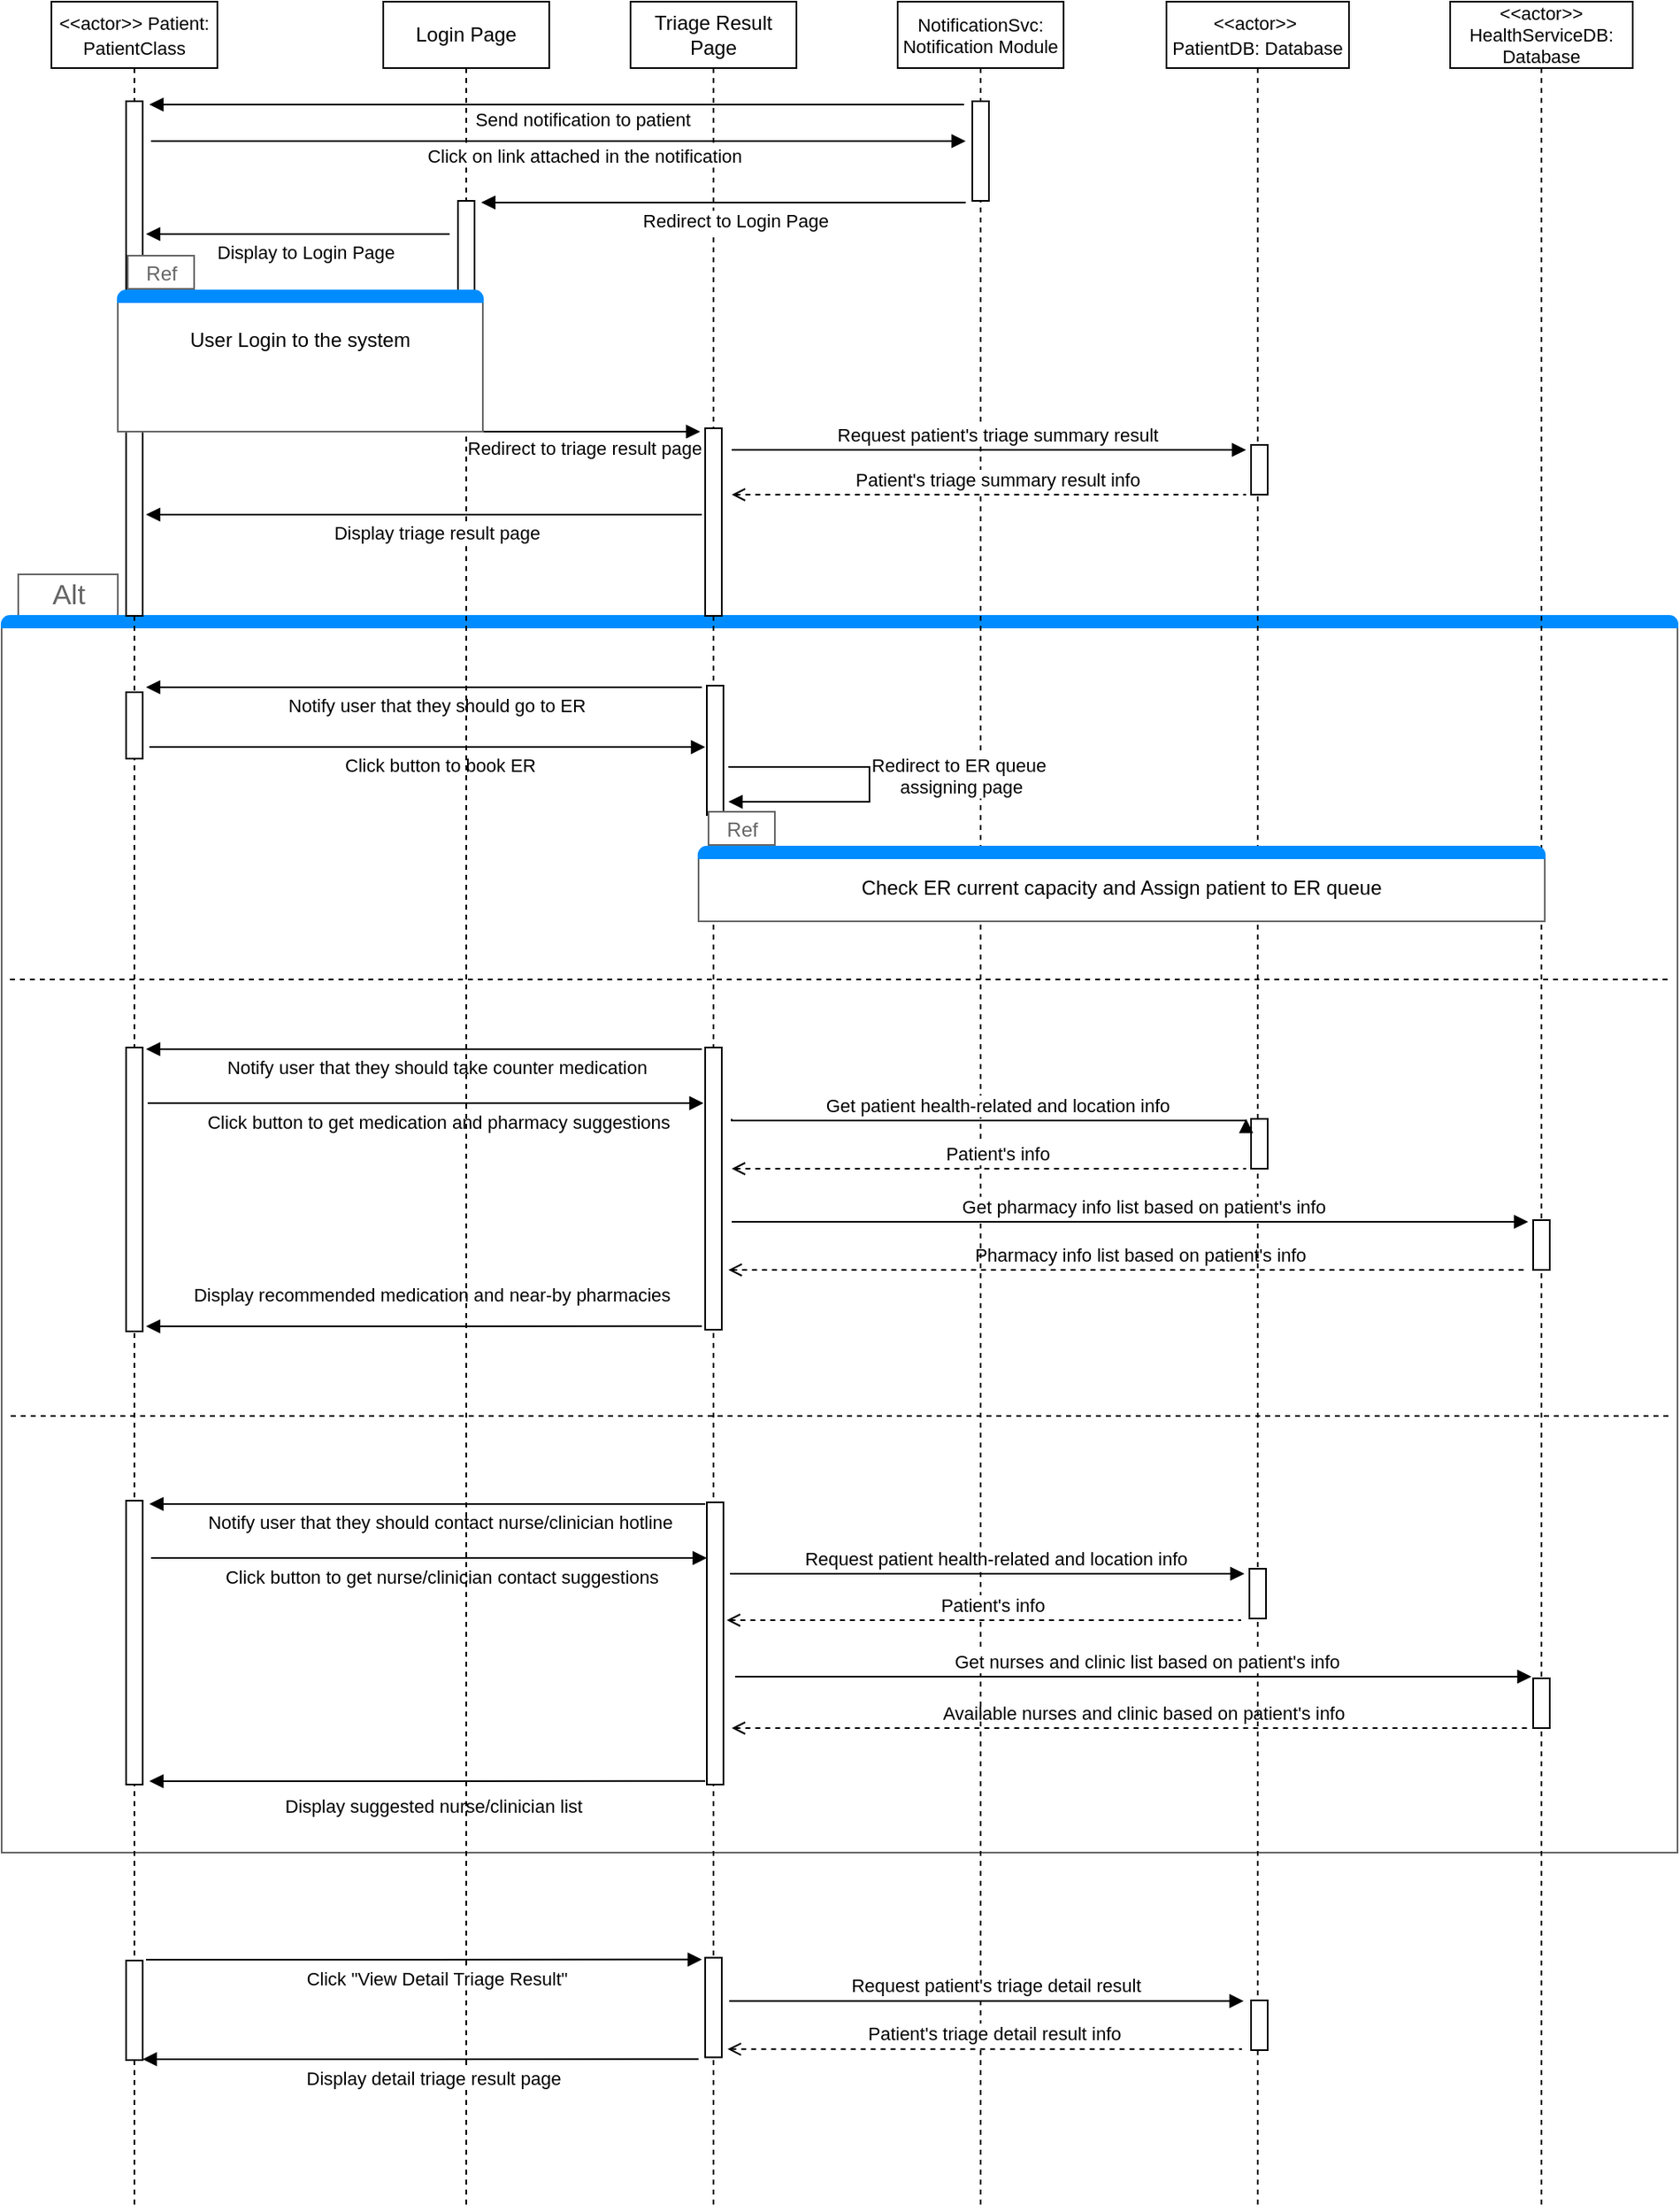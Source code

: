 <mxfile version="21.8.2" type="github">
  <diagram name="Page-1" id="2YBvvXClWsGukQMizWep">
    <mxGraphModel dx="1764" dy="929" grid="1" gridSize="10" guides="1" tooltips="1" connect="1" arrows="1" fold="1" page="1" pageScale="1" pageWidth="1100" pageHeight="850" math="0" shadow="0">
      <root>
        <mxCell id="0" />
        <mxCell id="1" parent="0" />
        <mxCell id="2QtAlBOzLZGLUuP-KgHX-35" value="" style="strokeWidth=1;shadow=0;dashed=0;align=center;html=1;shape=mxgraph.mockup.containers.marginRect2;rectMarginTop=32;strokeColor=#666666;gradientColor=none;whiteSpace=wrap;" vertex="1" parent="1">
          <mxGeometry x="10" y="615" width="1010" height="770" as="geometry" />
        </mxCell>
        <mxCell id="2QtAlBOzLZGLUuP-KgHX-36" value="Alt" style="strokeColor=inherit;fillColor=inherit;gradientColor=inherit;strokeWidth=1;shadow=0;dashed=0;align=center;html=1;shape=mxgraph.mockup.containers.rrect;rSize=0;fontSize=17;fontColor=#666666;gradientColor=none;" vertex="1" parent="2QtAlBOzLZGLUuP-KgHX-35">
          <mxGeometry width="60" height="25" relative="1" as="geometry">
            <mxPoint x="10" as="offset" />
          </mxGeometry>
        </mxCell>
        <mxCell id="2QtAlBOzLZGLUuP-KgHX-39" value="" style="strokeWidth=1;shadow=0;dashed=0;align=center;html=1;shape=mxgraph.mockup.containers.topButton;rSize=5;strokeColor=#008cff;fillColor=#008cff;gradientColor=none;resizeWidth=1;movable=0;deletable=1;" vertex="1" parent="2QtAlBOzLZGLUuP-KgHX-35">
          <mxGeometry width="1010.0" height="7" relative="1" as="geometry">
            <mxPoint y="25" as="offset" />
          </mxGeometry>
        </mxCell>
        <mxCell id="2QtAlBOzLZGLUuP-KgHX-52" value="Notify user that they should go to ER" style="html=1;verticalAlign=bottom;endArrow=block;edgeStyle=elbowEdgeStyle;elbow=vertical;curved=0;rounded=0;" edge="1" parent="2QtAlBOzLZGLUuP-KgHX-35">
          <mxGeometry x="-0.045" y="20" relative="1" as="geometry">
            <mxPoint x="422" y="67.97" as="sourcePoint" />
            <Array as="points" />
            <mxPoint x="87" y="67.97" as="targetPoint" />
            <mxPoint as="offset" />
          </mxGeometry>
        </mxCell>
        <mxCell id="2QtAlBOzLZGLUuP-KgHX-53" value="Click button to get medication and pharmacy suggestions" style="html=1;verticalAlign=bottom;endArrow=none;edgeStyle=elbowEdgeStyle;elbow=vertical;curved=0;rounded=0;startArrow=block;startFill=1;endFill=0;" edge="1" parent="2QtAlBOzLZGLUuP-KgHX-35">
          <mxGeometry x="-0.045" y="20" relative="1" as="geometry">
            <mxPoint x="423" y="318.543" as="sourcePoint" />
            <Array as="points" />
            <mxPoint x="88" y="318.543" as="targetPoint" />
            <mxPoint as="offset" />
          </mxGeometry>
        </mxCell>
        <mxCell id="2QtAlBOzLZGLUuP-KgHX-62" value="Notify user that they should take counter medication" style="html=1;verticalAlign=bottom;endArrow=block;edgeStyle=elbowEdgeStyle;elbow=vertical;curved=0;rounded=0;" edge="1" parent="2QtAlBOzLZGLUuP-KgHX-35">
          <mxGeometry x="-0.045" y="20" relative="1" as="geometry">
            <mxPoint x="422" y="285.998" as="sourcePoint" />
            <Array as="points" />
            <mxPoint x="87" y="285.998" as="targetPoint" />
            <mxPoint as="offset" />
          </mxGeometry>
        </mxCell>
        <mxCell id="2QtAlBOzLZGLUuP-KgHX-70" value="Pharmacy info list based on patient&#39;s info" style="html=1;verticalAlign=bottom;endArrow=none;edgeStyle=elbowEdgeStyle;elbow=horizontal;curved=0;rounded=0;startArrow=open;startFill=0;endFill=0;dashed=1;" edge="1" parent="2QtAlBOzLZGLUuP-KgHX-35">
          <mxGeometry x="0.032" relative="1" as="geometry">
            <mxPoint x="438" y="419.003" as="sourcePoint" />
            <Array as="points">
              <mxPoint x="523" y="420.308" />
            </Array>
            <mxPoint x="918" y="419.003" as="targetPoint" />
            <mxPoint as="offset" />
          </mxGeometry>
        </mxCell>
        <mxCell id="2QtAlBOzLZGLUuP-KgHX-73" value="Display recommended medication and near-by pharmacies" style="html=1;verticalAlign=bottom;endArrow=block;edgeStyle=elbowEdgeStyle;elbow=vertical;curved=0;rounded=0;" edge="1" parent="2QtAlBOzLZGLUuP-KgHX-35">
          <mxGeometry x="-0.033" y="-10" relative="1" as="geometry">
            <mxPoint x="422" y="452.914" as="sourcePoint" />
            <Array as="points" />
            <mxPoint x="87" y="452.914" as="targetPoint" />
            <mxPoint x="-1" as="offset" />
          </mxGeometry>
        </mxCell>
        <mxCell id="2QtAlBOzLZGLUuP-KgHX-76" value="Click button to book ER" style="html=1;verticalAlign=bottom;endArrow=none;edgeStyle=elbowEdgeStyle;elbow=vertical;curved=0;rounded=0;startArrow=block;startFill=1;endFill=0;" edge="1" parent="2QtAlBOzLZGLUuP-KgHX-35">
          <mxGeometry x="-0.045" y="20" relative="1" as="geometry">
            <mxPoint x="424" y="104.003" as="sourcePoint" />
            <Array as="points" />
            <mxPoint x="89" y="104.003" as="targetPoint" />
            <mxPoint as="offset" />
          </mxGeometry>
        </mxCell>
        <mxCell id="2QtAlBOzLZGLUuP-KgHX-78" value="" style="html=1;verticalAlign=bottom;endArrow=none;edgeStyle=elbowEdgeStyle;elbow=horizontal;curved=0;rounded=0;startArrow=none;startFill=0;endFill=0;dashed=1;" edge="1" parent="2QtAlBOzLZGLUuP-KgHX-35">
          <mxGeometry x="0.032" relative="1" as="geometry">
            <mxPoint x="5.5" y="507" as="sourcePoint" />
            <Array as="points">
              <mxPoint x="90.5" y="508" />
            </Array>
            <mxPoint x="1004.5" y="507" as="targetPoint" />
            <mxPoint as="offset" />
          </mxGeometry>
        </mxCell>
        <mxCell id="2QtAlBOzLZGLUuP-KgHX-86" value="Display suggested nurse/clinician list" style="html=1;verticalAlign=bottom;endArrow=block;edgeStyle=elbowEdgeStyle;elbow=vertical;curved=0;rounded=0;" edge="1" parent="2QtAlBOzLZGLUuP-KgHX-35">
          <mxGeometry x="-0.021" y="24" relative="1" as="geometry">
            <mxPoint x="424" y="726.914" as="sourcePoint" />
            <Array as="points" />
            <mxPoint x="89" y="726.914" as="targetPoint" />
            <mxPoint as="offset" />
          </mxGeometry>
        </mxCell>
        <mxCell id="2QtAlBOzLZGLUuP-KgHX-87" value="Click button to get nurse/clinician contact suggestions" style="html=1;verticalAlign=bottom;endArrow=none;edgeStyle=elbowEdgeStyle;elbow=vertical;curved=0;rounded=0;startArrow=block;startFill=1;endFill=0;" edge="1" parent="2QtAlBOzLZGLUuP-KgHX-35">
          <mxGeometry x="-0.045" y="20" relative="1" as="geometry">
            <mxPoint x="425" y="592.543" as="sourcePoint" />
            <Array as="points" />
            <mxPoint x="90" y="592.543" as="targetPoint" />
            <mxPoint as="offset" />
          </mxGeometry>
        </mxCell>
        <mxCell id="2QtAlBOzLZGLUuP-KgHX-88" value="Notify user that they should contact nurse/clinician hotline" style="html=1;verticalAlign=bottom;endArrow=block;edgeStyle=elbowEdgeStyle;elbow=vertical;curved=0;rounded=0;" edge="1" parent="2QtAlBOzLZGLUuP-KgHX-35">
          <mxGeometry x="-0.045" y="20" relative="1" as="geometry">
            <mxPoint x="424" y="559.998" as="sourcePoint" />
            <Array as="points" />
            <mxPoint x="89" y="559.998" as="targetPoint" />
            <mxPoint as="offset" />
          </mxGeometry>
        </mxCell>
        <mxCell id="2QtAlBOzLZGLUuP-KgHX-94" value="" style="html=1;points=[];perimeter=orthogonalPerimeter;outlineConnect=0;targetShapes=umlLifeline;portConstraint=eastwest;newEdgeStyle={&quot;edgeStyle&quot;:&quot;elbowEdgeStyle&quot;,&quot;elbow&quot;:&quot;vertical&quot;,&quot;curved&quot;:0,&quot;rounded&quot;:0};" vertex="1" parent="2QtAlBOzLZGLUuP-KgHX-35">
          <mxGeometry x="425" y="559" width="10" height="170" as="geometry" />
        </mxCell>
        <mxCell id="2QtAlBOzLZGLUuP-KgHX-91" value="Available nurses and clinic based on patient&#39;s info" style="html=1;verticalAlign=bottom;endArrow=none;edgeStyle=elbowEdgeStyle;elbow=horizontal;curved=0;rounded=0;startArrow=open;startFill=0;endFill=0;dashed=1;" edge="1" parent="2QtAlBOzLZGLUuP-KgHX-35">
          <mxGeometry x="0.032" relative="1" as="geometry">
            <mxPoint x="440" y="695.003" as="sourcePoint" />
            <Array as="points">
              <mxPoint x="525" y="696.308" />
            </Array>
            <mxPoint x="920" y="695.003" as="targetPoint" />
            <mxPoint as="offset" />
          </mxGeometry>
        </mxCell>
        <mxCell id="2QtAlBOzLZGLUuP-KgHX-4" value="&lt;div style=&quot;font-size: 11px;&quot;&gt;&lt;font style=&quot;font-size: 11px;&quot;&gt;&amp;lt;&amp;lt;actor&amp;gt;&amp;gt;&lt;/font&gt;&lt;/div&gt;&lt;div style=&quot;font-size: 11px;&quot;&gt;&lt;font style=&quot;font-size: 11px;&quot;&gt;HealthServiceDB: Database&lt;font style=&quot;font-size: 11px;&quot;&gt;&lt;br&gt;&lt;/font&gt;&lt;/font&gt;&lt;/div&gt;" style="shape=umlLifeline;perimeter=lifelinePerimeter;whiteSpace=wrap;html=1;container=0;dropTarget=0;collapsible=0;recursiveResize=0;outlineConnect=0;portConstraint=eastwest;newEdgeStyle={&quot;edgeStyle&quot;:&quot;elbowEdgeStyle&quot;,&quot;elbow&quot;:&quot;vertical&quot;,&quot;curved&quot;:0,&quot;rounded&quot;:0};" vertex="1" parent="1">
          <mxGeometry x="883" y="270" width="110" height="1330" as="geometry" />
        </mxCell>
        <mxCell id="2QtAlBOzLZGLUuP-KgHX-71" value="" style="html=1;points=[];perimeter=orthogonalPerimeter;outlineConnect=0;targetShapes=umlLifeline;portConstraint=eastwest;newEdgeStyle={&quot;edgeStyle&quot;:&quot;elbowEdgeStyle&quot;,&quot;elbow&quot;:&quot;vertical&quot;,&quot;curved&quot;:0,&quot;rounded&quot;:0};" vertex="1" parent="2QtAlBOzLZGLUuP-KgHX-4">
          <mxGeometry x="50" y="734" width="10" height="30" as="geometry" />
        </mxCell>
        <mxCell id="2QtAlBOzLZGLUuP-KgHX-92" value="" style="html=1;points=[];perimeter=orthogonalPerimeter;outlineConnect=0;targetShapes=umlLifeline;portConstraint=eastwest;newEdgeStyle={&quot;edgeStyle&quot;:&quot;elbowEdgeStyle&quot;,&quot;elbow&quot;:&quot;vertical&quot;,&quot;curved&quot;:0,&quot;rounded&quot;:0};" vertex="1" parent="2QtAlBOzLZGLUuP-KgHX-4">
          <mxGeometry x="50" y="1010" width="10" height="30" as="geometry" />
        </mxCell>
        <mxCell id="2QtAlBOzLZGLUuP-KgHX-6" value="&lt;font style=&quot;font-size: 11px;&quot;&gt;&amp;lt;&amp;lt;actor&amp;gt;&amp;gt; Patient: PatientClass&lt;/font&gt;" style="shape=umlLifeline;perimeter=lifelinePerimeter;whiteSpace=wrap;html=1;container=0;dropTarget=0;collapsible=0;recursiveResize=0;outlineConnect=0;portConstraint=eastwest;newEdgeStyle={&quot;edgeStyle&quot;:&quot;elbowEdgeStyle&quot;,&quot;elbow&quot;:&quot;vertical&quot;,&quot;curved&quot;:0,&quot;rounded&quot;:0};" vertex="1" parent="1">
          <mxGeometry x="40" y="270" width="100" height="1330" as="geometry" />
        </mxCell>
        <mxCell id="2QtAlBOzLZGLUuP-KgHX-7" value="" style="html=1;points=[];perimeter=orthogonalPerimeter;outlineConnect=0;targetShapes=umlLifeline;portConstraint=eastwest;newEdgeStyle={&quot;edgeStyle&quot;:&quot;elbowEdgeStyle&quot;,&quot;elbow&quot;:&quot;vertical&quot;,&quot;curved&quot;:0,&quot;rounded&quot;:0};" vertex="1" parent="2QtAlBOzLZGLUuP-KgHX-6">
          <mxGeometry x="45" y="60" width="10" height="310" as="geometry" />
        </mxCell>
        <mxCell id="2QtAlBOzLZGLUuP-KgHX-51" value="" style="html=1;points=[];perimeter=orthogonalPerimeter;outlineConnect=0;targetShapes=umlLifeline;portConstraint=eastwest;newEdgeStyle={&quot;edgeStyle&quot;:&quot;elbowEdgeStyle&quot;,&quot;elbow&quot;:&quot;vertical&quot;,&quot;curved&quot;:0,&quot;rounded&quot;:0};" vertex="1" parent="2QtAlBOzLZGLUuP-KgHX-6">
          <mxGeometry x="45" y="416" width="10" height="40" as="geometry" />
        </mxCell>
        <mxCell id="2QtAlBOzLZGLUuP-KgHX-61" value="" style="html=1;points=[];perimeter=orthogonalPerimeter;outlineConnect=0;targetShapes=umlLifeline;portConstraint=eastwest;newEdgeStyle={&quot;edgeStyle&quot;:&quot;elbowEdgeStyle&quot;,&quot;elbow&quot;:&quot;vertical&quot;,&quot;curved&quot;:0,&quot;rounded&quot;:0};" vertex="1" parent="2QtAlBOzLZGLUuP-KgHX-6">
          <mxGeometry x="45" y="630" width="10" height="171" as="geometry" />
        </mxCell>
        <mxCell id="2QtAlBOzLZGLUuP-KgHX-27" value="" style="html=1;points=[];perimeter=orthogonalPerimeter;outlineConnect=0;targetShapes=umlLifeline;portConstraint=eastwest;newEdgeStyle={&quot;edgeStyle&quot;:&quot;elbowEdgeStyle&quot;,&quot;elbow&quot;:&quot;vertical&quot;,&quot;curved&quot;:0,&quot;rounded&quot;:0};" vertex="1" parent="2QtAlBOzLZGLUuP-KgHX-6">
          <mxGeometry x="45" y="1180" width="10" height="60" as="geometry" />
        </mxCell>
        <mxCell id="2QtAlBOzLZGLUuP-KgHX-97" value="" style="html=1;points=[];perimeter=orthogonalPerimeter;outlineConnect=0;targetShapes=umlLifeline;portConstraint=eastwest;newEdgeStyle={&quot;edgeStyle&quot;:&quot;elbowEdgeStyle&quot;,&quot;elbow&quot;:&quot;vertical&quot;,&quot;curved&quot;:0,&quot;rounded&quot;:0};" vertex="1" parent="2QtAlBOzLZGLUuP-KgHX-6">
          <mxGeometry x="45" y="903" width="10" height="171" as="geometry" />
        </mxCell>
        <mxCell id="2QtAlBOzLZGLUuP-KgHX-8" value="Login Page" style="shape=umlLifeline;perimeter=lifelinePerimeter;whiteSpace=wrap;html=1;container=0;dropTarget=0;collapsible=0;recursiveResize=0;outlineConnect=0;portConstraint=eastwest;newEdgeStyle={&quot;edgeStyle&quot;:&quot;elbowEdgeStyle&quot;,&quot;elbow&quot;:&quot;vertical&quot;,&quot;curved&quot;:0,&quot;rounded&quot;:0};" vertex="1" parent="1">
          <mxGeometry x="240" y="270" width="100" height="1330" as="geometry" />
        </mxCell>
        <mxCell id="2QtAlBOzLZGLUuP-KgHX-102" value="" style="html=1;points=[];perimeter=orthogonalPerimeter;outlineConnect=0;targetShapes=umlLifeline;portConstraint=eastwest;newEdgeStyle={&quot;edgeStyle&quot;:&quot;elbowEdgeStyle&quot;,&quot;elbow&quot;:&quot;vertical&quot;,&quot;curved&quot;:0,&quot;rounded&quot;:0};" vertex="1" parent="2QtAlBOzLZGLUuP-KgHX-8">
          <mxGeometry x="45" y="120" width="10" height="60" as="geometry" />
        </mxCell>
        <mxCell id="2QtAlBOzLZGLUuP-KgHX-12" value="&lt;font style=&quot;font-size: 11px;&quot;&gt;NotificationSvc:&lt;br&gt;&lt;/font&gt;&lt;div style=&quot;font-size: 11px;&quot;&gt;&lt;font style=&quot;font-size: 11px;&quot;&gt;Notification Module&lt;/font&gt;&lt;/div&gt;" style="shape=umlLifeline;perimeter=lifelinePerimeter;whiteSpace=wrap;html=1;container=0;dropTarget=0;collapsible=0;recursiveResize=0;outlineConnect=0;portConstraint=eastwest;newEdgeStyle={&quot;edgeStyle&quot;:&quot;elbowEdgeStyle&quot;,&quot;elbow&quot;:&quot;vertical&quot;,&quot;curved&quot;:0,&quot;rounded&quot;:0};" vertex="1" parent="1">
          <mxGeometry x="550" y="270" width="100" height="1330" as="geometry" />
        </mxCell>
        <mxCell id="2QtAlBOzLZGLUuP-KgHX-100" value="" style="html=1;points=[];perimeter=orthogonalPerimeter;outlineConnect=0;targetShapes=umlLifeline;portConstraint=eastwest;newEdgeStyle={&quot;edgeStyle&quot;:&quot;elbowEdgeStyle&quot;,&quot;elbow&quot;:&quot;vertical&quot;,&quot;curved&quot;:0,&quot;rounded&quot;:0};" vertex="1" parent="2QtAlBOzLZGLUuP-KgHX-12">
          <mxGeometry x="45" y="60" width="10" height="60" as="geometry" />
        </mxCell>
        <mxCell id="2QtAlBOzLZGLUuP-KgHX-15" value="&lt;div&gt;&lt;font style=&quot;font-size: 11px;&quot;&gt;&amp;lt;&amp;lt;actor&amp;gt;&amp;gt;&amp;nbsp;&lt;/font&gt;&lt;/div&gt;&lt;div&gt;&lt;font style=&quot;font-size: 11px;&quot;&gt;PatientDB: Database&lt;/font&gt;&lt;/div&gt;" style="shape=umlLifeline;perimeter=lifelinePerimeter;whiteSpace=wrap;html=1;container=0;dropTarget=0;collapsible=0;recursiveResize=0;outlineConnect=0;portConstraint=eastwest;newEdgeStyle={&quot;edgeStyle&quot;:&quot;elbowEdgeStyle&quot;,&quot;elbow&quot;:&quot;vertical&quot;,&quot;curved&quot;:0,&quot;rounded&quot;:0};" vertex="1" parent="1">
          <mxGeometry x="712" y="270" width="110" height="1330" as="geometry" />
        </mxCell>
        <mxCell id="2QtAlBOzLZGLUuP-KgHX-16" value="" style="html=1;points=[];perimeter=orthogonalPerimeter;outlineConnect=0;targetShapes=umlLifeline;portConstraint=eastwest;newEdgeStyle={&quot;edgeStyle&quot;:&quot;elbowEdgeStyle&quot;,&quot;elbow&quot;:&quot;vertical&quot;,&quot;curved&quot;:0,&quot;rounded&quot;:0};" vertex="1" parent="2QtAlBOzLZGLUuP-KgHX-15">
          <mxGeometry x="51" y="267" width="10" height="30" as="geometry" />
        </mxCell>
        <mxCell id="2QtAlBOzLZGLUuP-KgHX-30" value="" style="html=1;points=[];perimeter=orthogonalPerimeter;outlineConnect=0;targetShapes=umlLifeline;portConstraint=eastwest;newEdgeStyle={&quot;edgeStyle&quot;:&quot;elbowEdgeStyle&quot;,&quot;elbow&quot;:&quot;vertical&quot;,&quot;curved&quot;:0,&quot;rounded&quot;:0};" vertex="1" parent="2QtAlBOzLZGLUuP-KgHX-15">
          <mxGeometry x="51" y="1204" width="10" height="30" as="geometry" />
        </mxCell>
        <mxCell id="2QtAlBOzLZGLUuP-KgHX-64" value="" style="html=1;points=[];perimeter=orthogonalPerimeter;outlineConnect=0;targetShapes=umlLifeline;portConstraint=eastwest;newEdgeStyle={&quot;edgeStyle&quot;:&quot;elbowEdgeStyle&quot;,&quot;elbow&quot;:&quot;vertical&quot;,&quot;curved&quot;:0,&quot;rounded&quot;:0};" vertex="1" parent="2QtAlBOzLZGLUuP-KgHX-15">
          <mxGeometry x="51" y="673" width="10" height="30" as="geometry" />
        </mxCell>
        <mxCell id="2QtAlBOzLZGLUuP-KgHX-93" value="" style="html=1;points=[];perimeter=orthogonalPerimeter;outlineConnect=0;targetShapes=umlLifeline;portConstraint=eastwest;newEdgeStyle={&quot;edgeStyle&quot;:&quot;elbowEdgeStyle&quot;,&quot;elbow&quot;:&quot;vertical&quot;,&quot;curved&quot;:0,&quot;rounded&quot;:0};" vertex="1" parent="2QtAlBOzLZGLUuP-KgHX-15">
          <mxGeometry x="50" y="944" width="10" height="30" as="geometry" />
        </mxCell>
        <mxCell id="2QtAlBOzLZGLUuP-KgHX-22" value="Redirect to triage result page" style="html=1;verticalAlign=bottom;endArrow=block;edgeStyle=elbowEdgeStyle;elbow=horizontal;curved=0;rounded=0;" edge="1" parent="1">
          <mxGeometry y="-19" relative="1" as="geometry">
            <mxPoint x="291" y="529" as="sourcePoint" />
            <Array as="points">
              <mxPoint x="376" y="529" />
            </Array>
            <mxPoint x="431" y="529" as="targetPoint" />
            <mxPoint as="offset" />
          </mxGeometry>
        </mxCell>
        <mxCell id="2QtAlBOzLZGLUuP-KgHX-23" value="Display triage result page" style="html=1;verticalAlign=bottom;endArrow=block;edgeStyle=elbowEdgeStyle;elbow=horizontal;curved=0;rounded=0;" edge="1" parent="1">
          <mxGeometry x="-0.045" y="20" relative="1" as="geometry">
            <mxPoint x="432" y="579" as="sourcePoint" />
            <Array as="points" />
            <mxPoint x="97" y="579" as="targetPoint" />
            <mxPoint as="offset" />
          </mxGeometry>
        </mxCell>
        <mxCell id="2QtAlBOzLZGLUuP-KgHX-25" value="Request patient&#39;s triage summary result" style="html=1;verticalAlign=bottom;endArrow=block;edgeStyle=elbowEdgeStyle;elbow=horizontal;curved=0;rounded=0;" edge="1" parent="1">
          <mxGeometry x="0.032" relative="1" as="geometry">
            <mxPoint x="450" y="540" as="sourcePoint" />
            <Array as="points">
              <mxPoint x="535" y="541" />
            </Array>
            <mxPoint x="760" y="540" as="targetPoint" />
            <mxPoint as="offset" />
          </mxGeometry>
        </mxCell>
        <mxCell id="2QtAlBOzLZGLUuP-KgHX-26" value="Patient&#39;s triage summary result info" style="html=1;verticalAlign=bottom;endArrow=none;edgeStyle=elbowEdgeStyle;elbow=horizontal;curved=0;rounded=0;startArrow=open;startFill=0;endFill=0;dashed=1;" edge="1" parent="1">
          <mxGeometry x="0.032" relative="1" as="geometry">
            <mxPoint x="450" y="567" as="sourcePoint" />
            <Array as="points">
              <mxPoint x="535" y="568" />
            </Array>
            <mxPoint x="760" y="567" as="targetPoint" />
            <mxPoint as="offset" />
          </mxGeometry>
        </mxCell>
        <mxCell id="2QtAlBOzLZGLUuP-KgHX-40" value="User Login to the system" style="strokeWidth=1;shadow=0;dashed=0;align=center;html=1;shape=mxgraph.mockup.containers.marginRect2;rectMarginTop=32;strokeColor=#666666;gradientColor=none;whiteSpace=wrap;" vertex="1" parent="1">
          <mxGeometry x="80" y="419" width="220" height="110" as="geometry" />
        </mxCell>
        <mxCell id="2QtAlBOzLZGLUuP-KgHX-41" value="&lt;font style=&quot;font-size: 12px;&quot;&gt;Ref&lt;/font&gt;" style="strokeColor=inherit;fillColor=inherit;gradientColor=inherit;strokeWidth=1;shadow=0;dashed=0;align=center;html=1;shape=mxgraph.mockup.containers.rrect;rSize=0;fontSize=17;fontColor=#666666;gradientColor=none;" vertex="1" parent="2QtAlBOzLZGLUuP-KgHX-40">
          <mxGeometry width="40" height="20" relative="1" as="geometry">
            <mxPoint x="6" y="4" as="offset" />
          </mxGeometry>
        </mxCell>
        <mxCell id="2QtAlBOzLZGLUuP-KgHX-42" value="" style="strokeWidth=1;shadow=0;dashed=0;align=center;html=1;shape=mxgraph.mockup.containers.topButton;rSize=5;strokeColor=#008cff;fillColor=#008cff;gradientColor=none;resizeWidth=1;movable=0;deletable=1;" vertex="1" parent="2QtAlBOzLZGLUuP-KgHX-40">
          <mxGeometry width="220" height="7" relative="1" as="geometry">
            <mxPoint y="25" as="offset" />
          </mxGeometry>
        </mxCell>
        <mxCell id="2QtAlBOzLZGLUuP-KgHX-45" value="Get patient health-related and location info" style="html=1;verticalAlign=bottom;endArrow=block;edgeStyle=elbowEdgeStyle;elbow=vertical;curved=0;rounded=0;" edge="1" parent="1">
          <mxGeometry x="0.032" relative="1" as="geometry">
            <mxPoint x="450" y="943" as="sourcePoint" />
            <Array as="points">
              <mxPoint x="535" y="944" />
            </Array>
            <mxPoint x="760" y="943" as="targetPoint" />
            <mxPoint as="offset" />
          </mxGeometry>
        </mxCell>
        <mxCell id="2QtAlBOzLZGLUuP-KgHX-60" value="" style="html=1;verticalAlign=bottom;endArrow=none;edgeStyle=elbowEdgeStyle;elbow=horizontal;curved=0;rounded=0;startArrow=none;startFill=0;endFill=0;dashed=1;" edge="1" parent="1">
          <mxGeometry x="0.032" relative="1" as="geometry">
            <mxPoint x="15" y="859" as="sourcePoint" />
            <Array as="points">
              <mxPoint x="100" y="860" />
            </Array>
            <mxPoint x="1014" y="859" as="targetPoint" />
            <mxPoint as="offset" />
          </mxGeometry>
        </mxCell>
        <mxCell id="2QtAlBOzLZGLUuP-KgHX-20" value="Triage Result Page" style="shape=umlLifeline;perimeter=lifelinePerimeter;whiteSpace=wrap;html=1;container=0;dropTarget=0;collapsible=0;recursiveResize=0;outlineConnect=0;portConstraint=eastwest;newEdgeStyle={&quot;edgeStyle&quot;:&quot;elbowEdgeStyle&quot;,&quot;elbow&quot;:&quot;vertical&quot;,&quot;curved&quot;:0,&quot;rounded&quot;:0};" vertex="1" parent="1">
          <mxGeometry x="389" y="270" width="100" height="1330" as="geometry" />
        </mxCell>
        <mxCell id="2QtAlBOzLZGLUuP-KgHX-21" value="" style="html=1;points=[];perimeter=orthogonalPerimeter;outlineConnect=0;targetShapes=umlLifeline;portConstraint=eastwest;newEdgeStyle={&quot;edgeStyle&quot;:&quot;elbowEdgeStyle&quot;,&quot;elbow&quot;:&quot;vertical&quot;,&quot;curved&quot;:0,&quot;rounded&quot;:0};" vertex="1" parent="2QtAlBOzLZGLUuP-KgHX-20">
          <mxGeometry x="45" y="257" width="10" height="113" as="geometry" />
        </mxCell>
        <mxCell id="2QtAlBOzLZGLUuP-KgHX-44" value="" style="html=1;points=[];perimeter=orthogonalPerimeter;outlineConnect=0;targetShapes=umlLifeline;portConstraint=eastwest;newEdgeStyle={&quot;edgeStyle&quot;:&quot;elbowEdgeStyle&quot;,&quot;elbow&quot;:&quot;vertical&quot;,&quot;curved&quot;:0,&quot;rounded&quot;:0};" vertex="1" parent="2QtAlBOzLZGLUuP-KgHX-20">
          <mxGeometry x="46" y="412" width="10" height="78" as="geometry" />
        </mxCell>
        <mxCell id="2QtAlBOzLZGLUuP-KgHX-63" value="" style="html=1;points=[];perimeter=orthogonalPerimeter;outlineConnect=0;targetShapes=umlLifeline;portConstraint=eastwest;newEdgeStyle={&quot;edgeStyle&quot;:&quot;elbowEdgeStyle&quot;,&quot;elbow&quot;:&quot;vertical&quot;,&quot;curved&quot;:0,&quot;rounded&quot;:0};" vertex="1" parent="2QtAlBOzLZGLUuP-KgHX-20">
          <mxGeometry x="45" y="630" width="10" height="170" as="geometry" />
        </mxCell>
        <mxCell id="2QtAlBOzLZGLUuP-KgHX-96" value="" style="html=1;points=[];perimeter=orthogonalPerimeter;outlineConnect=0;targetShapes=umlLifeline;portConstraint=eastwest;newEdgeStyle={&quot;edgeStyle&quot;:&quot;elbowEdgeStyle&quot;,&quot;elbow&quot;:&quot;vertical&quot;,&quot;curved&quot;:0,&quot;rounded&quot;:0};" vertex="1" parent="2QtAlBOzLZGLUuP-KgHX-20">
          <mxGeometry x="46" y="904" width="10" height="170" as="geometry" />
        </mxCell>
        <mxCell id="2QtAlBOzLZGLUuP-KgHX-68" value="Get pharmacy info list based on patient&#39;s info" style="html=1;verticalAlign=bottom;endArrow=block;edgeStyle=elbowEdgeStyle;elbow=horizontal;curved=0;rounded=0;" edge="1" parent="1">
          <mxGeometry x="0.032" relative="1" as="geometry">
            <mxPoint x="450" y="1005" as="sourcePoint" />
            <Array as="points">
              <mxPoint x="535" y="1006" />
            </Array>
            <mxPoint x="930" y="1005" as="targetPoint" />
            <mxPoint as="offset" />
          </mxGeometry>
        </mxCell>
        <mxCell id="2QtAlBOzLZGLUuP-KgHX-28" value="" style="html=1;points=[];perimeter=orthogonalPerimeter;outlineConnect=0;targetShapes=umlLifeline;portConstraint=eastwest;newEdgeStyle={&quot;edgeStyle&quot;:&quot;elbowEdgeStyle&quot;,&quot;elbow&quot;:&quot;vertical&quot;,&quot;curved&quot;:0,&quot;rounded&quot;:0};" vertex="1" parent="1">
          <mxGeometry x="434" y="1448.31" width="10" height="60" as="geometry" />
        </mxCell>
        <mxCell id="2QtAlBOzLZGLUuP-KgHX-34" value="Display detail triage result page" style="html=1;verticalAlign=bottom;endArrow=block;edgeStyle=elbowEdgeStyle;elbow=vertical;curved=0;rounded=0;" edge="1" parent="1">
          <mxGeometry x="-0.045" y="20" relative="1" as="geometry">
            <mxPoint x="430" y="1509.39" as="sourcePoint" />
            <Array as="points" />
            <mxPoint x="95" y="1509.39" as="targetPoint" />
            <mxPoint as="offset" />
          </mxGeometry>
        </mxCell>
        <mxCell id="2QtAlBOzLZGLUuP-KgHX-29" value="Click &quot;View Detail Triage Result&quot;" style="html=1;verticalAlign=bottom;endArrow=none;edgeStyle=elbowEdgeStyle;elbow=vertical;curved=0;rounded=0;endFill=0;startArrow=block;startFill=1;" edge="1" parent="1">
          <mxGeometry x="-0.045" y="20" relative="1" as="geometry">
            <mxPoint x="432" y="1449.39" as="sourcePoint" />
            <Array as="points" />
            <mxPoint x="97" y="1449.39" as="targetPoint" />
            <mxPoint as="offset" />
          </mxGeometry>
        </mxCell>
        <mxCell id="2QtAlBOzLZGLUuP-KgHX-32" value="Request patient&#39;s triage detail result" style="html=1;verticalAlign=bottom;endArrow=block;edgeStyle=elbowEdgeStyle;elbow=horizontal;curved=0;rounded=0;" edge="1" parent="1">
          <mxGeometry x="0.032" relative="1" as="geometry">
            <mxPoint x="448.5" y="1474.39" as="sourcePoint" />
            <Array as="points">
              <mxPoint x="533.5" y="1475.39" />
            </Array>
            <mxPoint x="758.5" y="1474.39" as="targetPoint" />
            <mxPoint as="offset" />
          </mxGeometry>
        </mxCell>
        <mxCell id="2QtAlBOzLZGLUuP-KgHX-31" value="Patient&#39;s triage detail result info" style="html=1;verticalAlign=bottom;endArrow=none;edgeStyle=elbowEdgeStyle;elbow=horizontal;curved=0;rounded=0;startArrow=open;startFill=0;endFill=0;dashed=1;" edge="1" parent="1">
          <mxGeometry x="0.032" relative="1" as="geometry">
            <mxPoint x="447.5" y="1503.39" as="sourcePoint" />
            <Array as="points">
              <mxPoint x="532.5" y="1504.39" />
            </Array>
            <mxPoint x="757.5" y="1503.39" as="targetPoint" />
            <mxPoint as="offset" />
          </mxGeometry>
        </mxCell>
        <mxCell id="2QtAlBOzLZGLUuP-KgHX-89" value="Request patient health-related and location info" style="html=1;verticalAlign=bottom;endArrow=block;edgeStyle=elbowEdgeStyle;elbow=horizontal;curved=0;rounded=0;" edge="1" parent="1">
          <mxGeometry x="0.032" relative="1" as="geometry">
            <mxPoint x="449" y="1217" as="sourcePoint" />
            <Array as="points">
              <mxPoint x="534" y="1218" />
            </Array>
            <mxPoint x="759" y="1217" as="targetPoint" />
            <mxPoint as="offset" />
          </mxGeometry>
        </mxCell>
        <mxCell id="2QtAlBOzLZGLUuP-KgHX-90" value="Get nurses and clinic list based on patient&#39;s info" style="html=1;verticalAlign=bottom;endArrow=block;edgeStyle=elbowEdgeStyle;elbow=horizontal;curved=0;rounded=0;" edge="1" parent="1">
          <mxGeometry x="0.032" relative="1" as="geometry">
            <mxPoint x="452" y="1279" as="sourcePoint" />
            <Array as="points">
              <mxPoint x="537" y="1280" />
            </Array>
            <mxPoint x="932" y="1279" as="targetPoint" />
            <mxPoint as="offset" />
          </mxGeometry>
        </mxCell>
        <mxCell id="2QtAlBOzLZGLUuP-KgHX-46" value="&lt;br&gt;&lt;div&gt;&lt;br&gt;&lt;/div&gt;&lt;div&gt;Check ER current capacity and Assign patient to ER queue &lt;/div&gt;" style="strokeWidth=1;shadow=0;dashed=0;align=center;html=1;shape=mxgraph.mockup.containers.marginRect2;rectMarginTop=32;strokeColor=#666666;gradientColor=none;whiteSpace=wrap;fillColor=#FFFFFF;" vertex="1" parent="1">
          <mxGeometry x="430" y="754" width="510" height="70" as="geometry" />
        </mxCell>
        <mxCell id="2QtAlBOzLZGLUuP-KgHX-47" value="&lt;font style=&quot;font-size: 12px;&quot;&gt;Ref&lt;/font&gt;" style="strokeColor=inherit;fillColor=inherit;gradientColor=inherit;strokeWidth=1;shadow=0;dashed=0;align=center;html=1;shape=mxgraph.mockup.containers.rrect;rSize=0;fontSize=17;fontColor=#666666;gradientColor=none;" vertex="1" parent="2QtAlBOzLZGLUuP-KgHX-46">
          <mxGeometry width="40" height="20" relative="1" as="geometry">
            <mxPoint x="6" y="4" as="offset" />
          </mxGeometry>
        </mxCell>
        <mxCell id="2QtAlBOzLZGLUuP-KgHX-48" value="" style="strokeWidth=1;shadow=0;dashed=0;align=center;html=1;shape=mxgraph.mockup.containers.topButton;rSize=5;strokeColor=#008cff;fillColor=#008cff;gradientColor=none;resizeWidth=1;movable=0;deletable=1;" vertex="1" parent="2QtAlBOzLZGLUuP-KgHX-46">
          <mxGeometry width="510.0" height="7" relative="1" as="geometry">
            <mxPoint y="25" as="offset" />
          </mxGeometry>
        </mxCell>
        <mxCell id="2QtAlBOzLZGLUuP-KgHX-59" value="&lt;div&gt;Redirect to ER queue&amp;nbsp;&lt;/div&gt;&lt;div&gt;assigning page&lt;/div&gt;" style="html=1;verticalAlign=bottom;endArrow=block;edgeStyle=elbowEdgeStyle;elbow=horizontal;curved=0;rounded=0;" edge="1" parent="2QtAlBOzLZGLUuP-KgHX-46">
          <mxGeometry x="0.11" y="-55" relative="1" as="geometry">
            <mxPoint x="18" y="-23" as="sourcePoint" />
            <Array as="points">
              <mxPoint x="103" y="-22" />
            </Array>
            <mxPoint x="18" y="-2" as="targetPoint" />
            <mxPoint x="55" y="55" as="offset" />
          </mxGeometry>
        </mxCell>
        <mxCell id="2QtAlBOzLZGLUuP-KgHX-98" value="Patient&#39;s info" style="html=1;verticalAlign=bottom;endArrow=none;edgeStyle=elbowEdgeStyle;elbow=horizontal;curved=0;rounded=0;startArrow=open;startFill=0;endFill=0;dashed=1;" edge="1" parent="1">
          <mxGeometry x="0.032" relative="1" as="geometry">
            <mxPoint x="447" y="1245" as="sourcePoint" />
            <Array as="points">
              <mxPoint x="532" y="1246" />
            </Array>
            <mxPoint x="757" y="1245" as="targetPoint" />
            <mxPoint as="offset" />
          </mxGeometry>
        </mxCell>
        <mxCell id="2QtAlBOzLZGLUuP-KgHX-65" value="Patient&#39;s info" style="html=1;verticalAlign=bottom;endArrow=none;edgeStyle=elbowEdgeStyle;elbow=horizontal;curved=0;rounded=0;startArrow=open;startFill=0;endFill=0;dashed=1;" edge="1" parent="1">
          <mxGeometry x="0.032" relative="1" as="geometry">
            <mxPoint x="450" y="973" as="sourcePoint" />
            <Array as="points">
              <mxPoint x="535" y="974" />
            </Array>
            <mxPoint x="760" y="973" as="targetPoint" />
            <mxPoint as="offset" />
          </mxGeometry>
        </mxCell>
        <mxCell id="2QtAlBOzLZGLUuP-KgHX-99" value="Send notification to patient" style="html=1;verticalAlign=bottom;endArrow=block;edgeStyle=elbowEdgeStyle;elbow=vertical;curved=0;rounded=0;" edge="1" parent="1">
          <mxGeometry x="-0.063" y="18" relative="1" as="geometry">
            <mxPoint x="590" y="332" as="sourcePoint" />
            <Array as="points" />
            <mxPoint x="99" y="332" as="targetPoint" />
            <mxPoint as="offset" />
          </mxGeometry>
        </mxCell>
        <mxCell id="2QtAlBOzLZGLUuP-KgHX-101" value="Click on link attached in the notification" style="html=1;verticalAlign=bottom;endArrow=none;edgeStyle=elbowEdgeStyle;elbow=vertical;curved=0;rounded=0;startArrow=block;startFill=1;endFill=0;" edge="1" parent="1">
          <mxGeometry x="-0.063" y="18" relative="1" as="geometry">
            <mxPoint x="591" y="354" as="sourcePoint" />
            <Array as="points" />
            <mxPoint x="100" y="354" as="targetPoint" />
            <mxPoint as="offset" />
          </mxGeometry>
        </mxCell>
        <mxCell id="2QtAlBOzLZGLUuP-KgHX-103" value="Redirect to Login Page" style="html=1;verticalAlign=bottom;endArrow=block;edgeStyle=elbowEdgeStyle;elbow=vertical;curved=0;rounded=0;" edge="1" parent="1">
          <mxGeometry x="-0.045" y="20" relative="1" as="geometry">
            <mxPoint x="591" y="391" as="sourcePoint" />
            <Array as="points" />
            <mxPoint x="299" y="391" as="targetPoint" />
            <mxPoint as="offset" />
          </mxGeometry>
        </mxCell>
        <mxCell id="2QtAlBOzLZGLUuP-KgHX-104" value="Display to Login Page" style="html=1;verticalAlign=bottom;endArrow=block;edgeStyle=elbowEdgeStyle;elbow=vertical;curved=0;rounded=0;" edge="1" parent="1">
          <mxGeometry x="-0.045" y="20" relative="1" as="geometry">
            <mxPoint x="280" y="410" as="sourcePoint" />
            <Array as="points" />
            <mxPoint x="97" y="410" as="targetPoint" />
            <mxPoint as="offset" />
          </mxGeometry>
        </mxCell>
      </root>
    </mxGraphModel>
  </diagram>
</mxfile>
